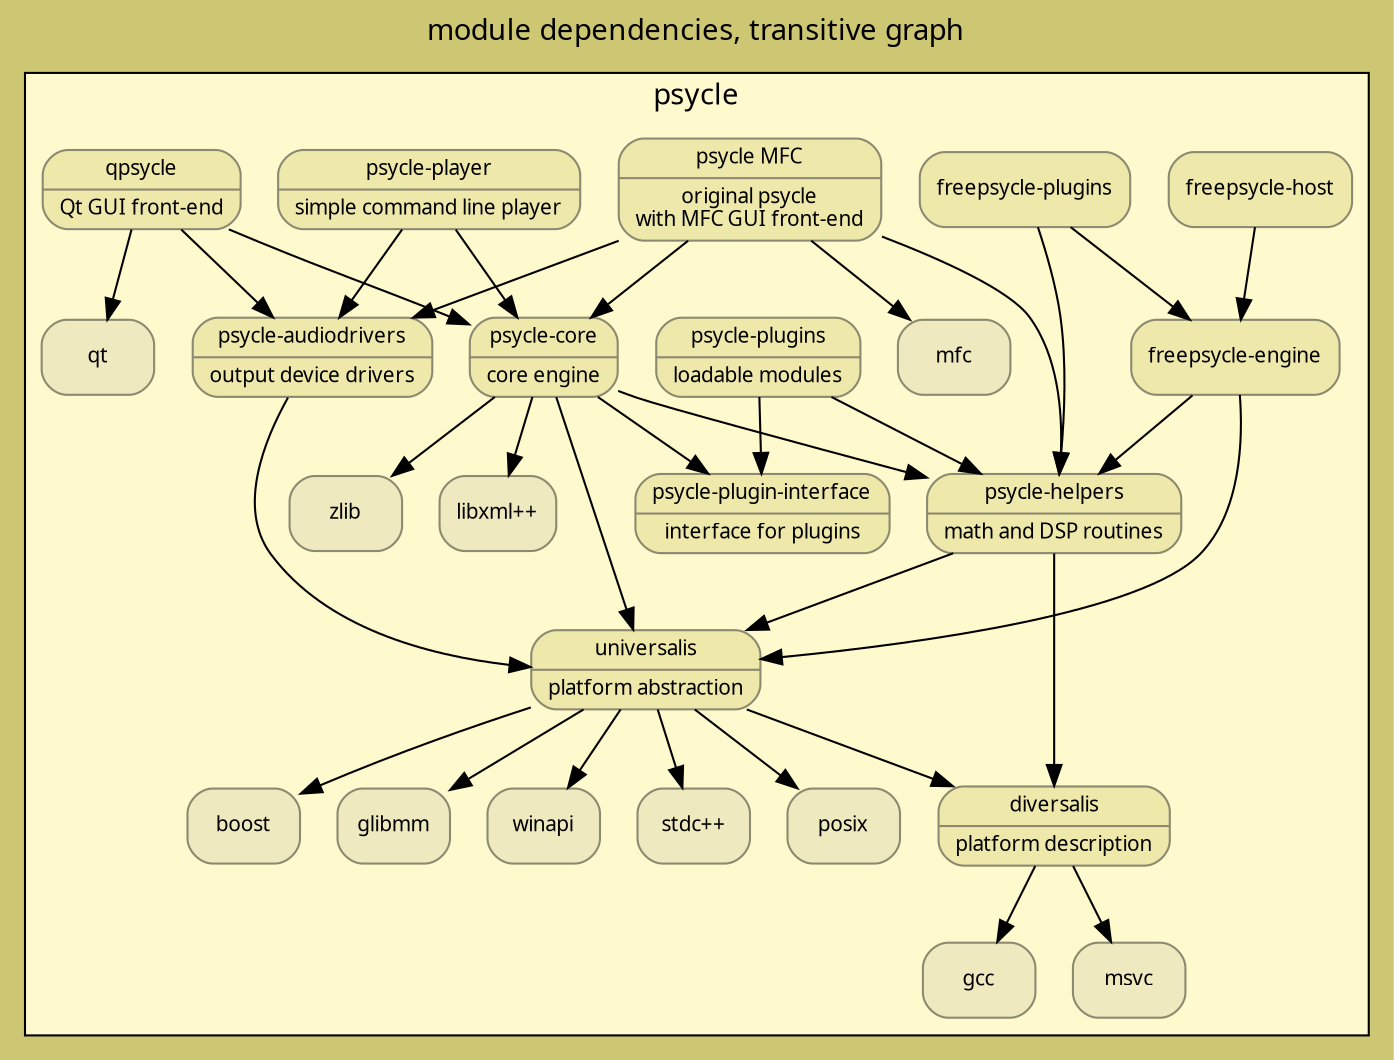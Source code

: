// generate the .png image file with: dot dependencies.dot -Tpng > dependencies.png
digraph dependencies {
	label = "module dependencies, transitive graph"
	//rankdir = TB
	//rankdir = LR
	labelloc = t
	fontname = verdana
	fontsize = 14
	bgcolor = khaki3
	//concentrate = true // line concentrations
	ratio = auto
	node [
		shape = Mrecord
		style = rounded
		color = lemonchiffon4
		fillcolor = lemonchiffon1
		fontname = verdana
		fontsize = 10
	]
	
	subgraph cluster_psycle {
		label = "psycle"
		bgcolor = lemonchiffon1
		
		node [ style = filled fillcolor = lemonchiffon2 ]
		"stdc++"// [ label = "{ stdc++ | standard C++ library }" ];
		//"stdc";
		"posix";// [ label = "{ POSIX | Portable OS Interface }"];
		"boost";// [ label = "{ boost | boost libraries }" ];
		//"libsigc++";// [ label = "{ libsigc++ | signals and slots }" ];
		"glibmm";// [ label = "{ glibmm | platform abstraction }" ];
		//"gdkmm" [ label = "{ gdkmm | GUI Drawing Kit }" ];
		//"gtkmm";// [ label = "{ gtkmm | GUI Tool Kit }" ];
		//"cairomm";
		//"gnomecanvasmm";// [ label = "{ gnomecanvasmm | GNOME's canvas }" ];
		//"pangomm";
		//"atkmm";
		"qt";// [ label = "{ Qt | Trolltech's libraries }"];
		"libxml++";// [ label = "{ libXML++ | XML parsing }"];
		"zlib";// [ label = "{ zlib | (de)compression }"];
		"winapi";// [ label = "{ WinAPI | Microsoft's API }"];
		"mfc";// [ label = "{ MFC | Microsoft's Foundation Classes }" ];
		"gcc";// [ label = "{GCC | GNU C++ Compiler }" ];
		"msvc";// [ label = "{ MSVC | Microsoft's Visual C++ compiler }" ];

		//"boost" -> "stdc++";
		//"glibmm" -> "stdc++";
		//"glibmm" -> "glib";
		//"glib" -> "stdc";
		//"glibmm" -> "libsigc++";
		//"gdkmm" -> "glibmm";
		//"gdkmm" -> "stdc++";
		//"gdkmm" -> "gdk";
		//"gdk" -> "stdc";
		//"gdkmm" -> "cairomm";
		//"gtkmm" -> "pangomm";
		//"gtkmm" -> "atkmm";
		//"gtkmm" -> "gdkmm";
		//"gtkmm" -> "glibmm";
		//"gtkmm" -> "stdc++";
		//"gtkmm" -> "gtk";
		//"gtk" -> "stdc";
		//"gnomecanvasmm" -> "gtkmm";
		//"gnomecanvasmm" -> "stdc++";
		//"gnomecanvasmm" -> "gnomecanvas";
		//"gnomecanvas" -> "stdc";
		//"qt" -> "stdc++";
		//"libxml++" -> "stdc++";
		//"zlib" -> "stdc";
		//"mfc" -> "msvc";
		
		node [ style = filled fillcolor = palegoldenrod ]

		"diversalis" [ label = "{ diversalis | platform description }" ];
		"diversalis" -> "gcc";
		"diversalis" -> "msvc";
		
		"universalis" [ label = "{ universalis | platform abstraction }" ];
		"universalis" -> "diversalis";
		"universalis" -> "boost";
		"universalis" -> "glibmm";
		"universalis" -> "posix";
		"universalis" -> "stdc++";
		"universalis" -> "winapi";
		
		"psycle-helpers" [ label = "{ psycle-helpers | math and DSP routines }" ];
		"psycle-helpers" -> "universalis";
		"psycle-helpers" -> "diversalis";
	
		"psycle-plugin-interface" [label = "{psycle-plugin-interface | interface for plugins }"];
	
		"psycle-core" [ label = "{ psycle-core | core engine }" ];
		"psycle-core" -> "psycle-plugin-interface";
		"psycle-core" -> "psycle-helpers";
		"psycle-core" -> "universalis";
		//"psycle-core" -> "boost";
		"psycle-core" -> "zlib";
		"psycle-core" -> "libxml++";
	
		"psycle-audiodrivers" [ label = "{ psycle-audiodrivers | output device drivers }"];
		"psycle-audiodrivers" -> "universalis";
		//"psycle-audiodrivers" -> "boost";
	
		"psycle-player" [ label = "{ psycle-player | simple command line player }"];
		"psycle-player" -> "psycle-core";
		"psycle-player" -> "psycle-audiodrivers";
		//"psycle-player" -> "libxml++";
	
		"psycle-plugins" [ label = "{ psycle-plugins | loadable modules }"];
		"psycle-plugins" -> "psycle-plugin-interface";
		"psycle-plugins" -> "psycle-helpers";

		"qpsycle" [ label = "{ qpsycle | Qt GUI front-end }" ];
		"qpsycle" -> "qt";
		"qpsycle" -> "psycle-core";
		"qpsycle" -> "psycle-audiodrivers";
		//"qpsycle" -> "universalis";
		//"qpsycle" -> "boost";

		"psycle-mfc" [ label = "{ psycle MFC | original psycle\nwith MFC GUI front-end }" ];
		"psycle-mfc" -> "mfc";
		"psycle-mfc" -> "psycle-core";
		"psycle-mfc" -> "psycle-audiodrivers";
		"psycle-mfc" -> "psycle-helpers";
		//"psycle-mfc" -> "universalis";
		//"psycle-mfc" -> "boost";
		
		"freepsycle-engine" -> "universalis";
		//"freepsycle-engine" -> "boost";
		"freepsycle-engine" -> "psycle-helpers";
		"freepsycle-plugins" -> "freepsycle-engine";
		//"freepsycle-plugins" -> "universalis";
		//"freepsycle-plugins" -> "boost";
		"freepsycle-plugins" -> "psycle-helpers";
		"freepsycle-host" -> "freepsycle-engine";
		//"freepsycle-gui" -> "freepsycle-engine";
		//"freepsycle-gui" -> "freepsycle-host";
		//"freepsycle-gui" -> "universalis";
		//"freepsycle-gui" -> "boost" ;
		//"freepsycle-gui" -> "glibmm";
		//"freepsycle-gui" -> "gtkmm";
		//"freepsycle-gui" -> "gnomecanvasmm";
		//"freepsycle-gui" -> "libsigc++";
	}
}

